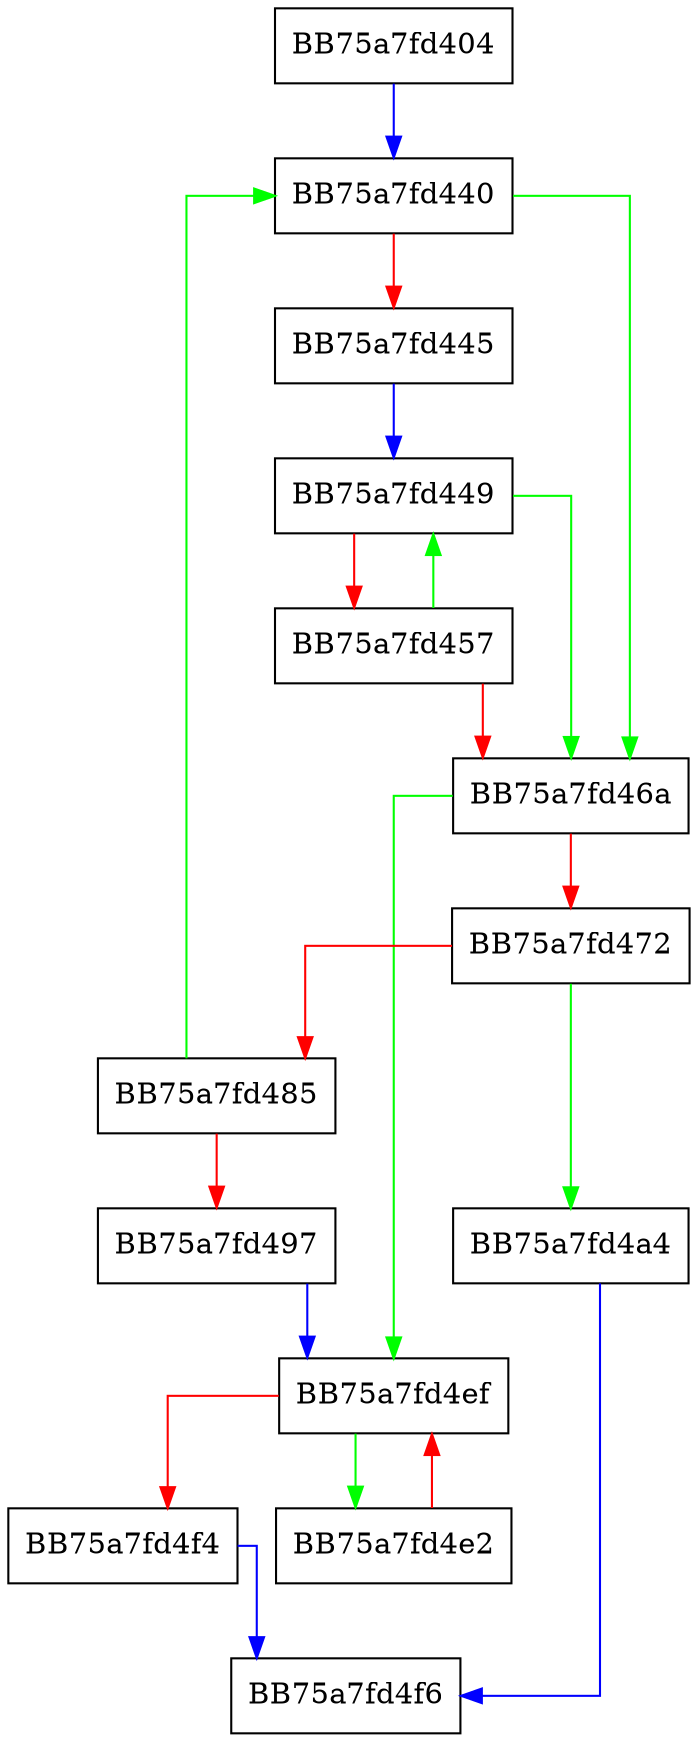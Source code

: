 digraph parse_QE {
  node [shape="box"];
  graph [splines=ortho];
  BB75a7fd404 -> BB75a7fd440 [color="blue"];
  BB75a7fd440 -> BB75a7fd46a [color="green"];
  BB75a7fd440 -> BB75a7fd445 [color="red"];
  BB75a7fd445 -> BB75a7fd449 [color="blue"];
  BB75a7fd449 -> BB75a7fd46a [color="green"];
  BB75a7fd449 -> BB75a7fd457 [color="red"];
  BB75a7fd457 -> BB75a7fd449 [color="green"];
  BB75a7fd457 -> BB75a7fd46a [color="red"];
  BB75a7fd46a -> BB75a7fd4ef [color="green"];
  BB75a7fd46a -> BB75a7fd472 [color="red"];
  BB75a7fd472 -> BB75a7fd4a4 [color="green"];
  BB75a7fd472 -> BB75a7fd485 [color="red"];
  BB75a7fd485 -> BB75a7fd440 [color="green"];
  BB75a7fd485 -> BB75a7fd497 [color="red"];
  BB75a7fd497 -> BB75a7fd4ef [color="blue"];
  BB75a7fd4a4 -> BB75a7fd4f6 [color="blue"];
  BB75a7fd4e2 -> BB75a7fd4ef [color="red"];
  BB75a7fd4ef -> BB75a7fd4e2 [color="green"];
  BB75a7fd4ef -> BB75a7fd4f4 [color="red"];
  BB75a7fd4f4 -> BB75a7fd4f6 [color="blue"];
}